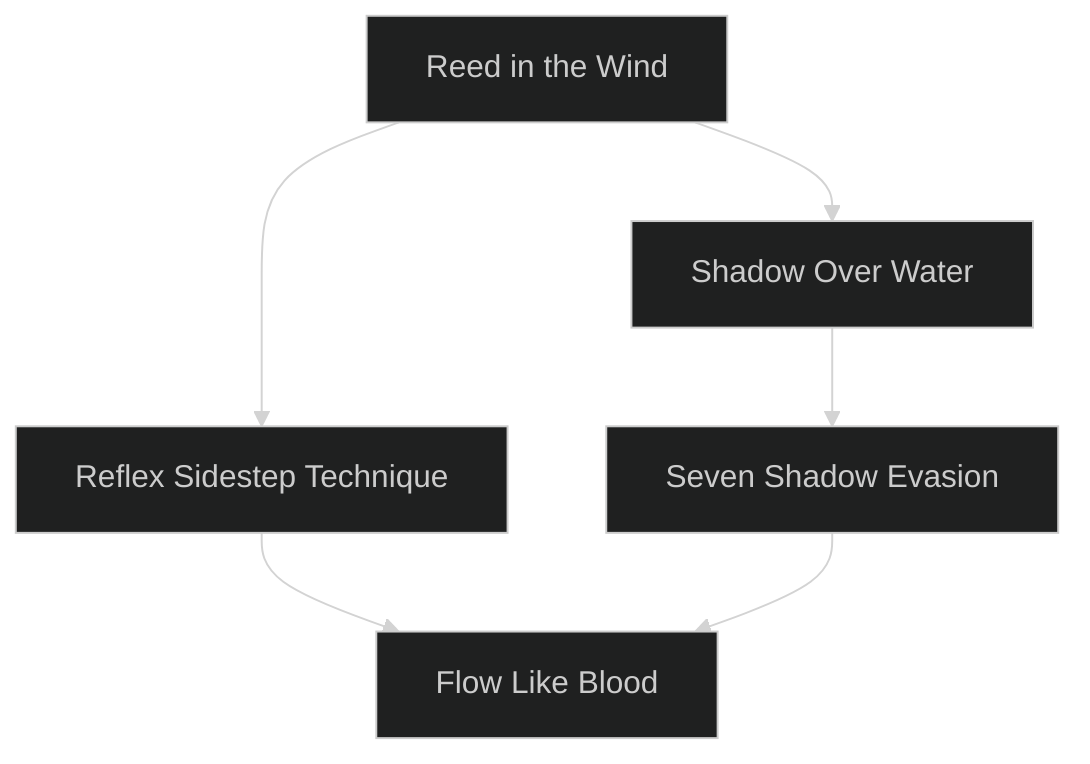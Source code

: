---
config:
  theme: dark
---
flowchart TD

    reed_in_the_wind[Reed in the Wind]
    click reed_in_the_wind callback "
        Reed in the Wind<br>
        <br>
        Cost: 1 mote per 2 dice
        Duration: Instant
        Type: Reflexive
        Minimum Dodge: 2
        Minimum Essence: 1
        Prerequisite Charms: None
        The Exalted lets Essence flow through her body, making
        her motions as smooth as those of reeds and willows in the
        wind. For each mote spent, add 2 dice to an attempt to dodge
        an attack that the character can anticipate coming. A character
        cannot gain more dice than her regular Dexterity +
        Dodge pool. The player must declare she is using this Charm
        and how much Essence she will spend on it before her
        character's opponent makes his attack roll. If there are an odd
        number of dice in the characters Dexterity + Dodge pool, the
        fractional mote left over after buying the last die is lost.
        "

    shadow_over_water[Shadow Over Water]
    reed_in_the_wind --> shadow_over_water
    click shadow_over_water callback "
        Shadow Over Water<br>
        <br>
        Cost: 2 motes<br>
        Duration: Instant<br>
        Type: Reflexive<br>
        Minimum Dodge: 3<br>
        Minimum Essence: 1<br>
        Prerequisite Charms: Reed in the Wind<br>
        <br>
        Like shadows over water, the Exalted moves with perfect,
        fluid grace and speed. The character may dodge a single
        attack that he can anticipate with his full Dexterity + Dodge
        pool. Characters must spend the Essence for Shadow Over
        Water before his opponent makes her attack roll.
        "

    seven_shadow_evasion[Seven Shadow Evasion]
    shadow_over_water --> seven_shadow_evasion
    click seven_shadow_evasion callback "
        Seven Shadow Evasion<br>
        <br>
        Cost: 6 motes<br>
        Duration: Instant<br>
        Type: Reflexive<br>
        Minimum Dodge: 5<br>
        Minimum Essence: 1<br>
        Prerequisite Charms: Shadow Over Water<br>
        <br>
        From Shadows Over Water to shadow itself, the
        character is too quick to be hit at all. The character can use
        this Charm to evade, without the need for a roll, any single
        attack that she can anticipate, even one that has an area
        of effect. A character must invoke Seven Shadow Evasion
        before her opponent makes his attack roll.
        "

    reflex_sidestep_technique[Reflex Sidestep Technique]
    reed_in_the_wind --> reflex_sidestep_technique
    click reflex_sidestep_technique callback "
        Reflex Sidestep Technique<br>
        <br>
        Cost: 2 motes<br>
        Duration: Instant<br>
        Type: Reflexive<br>
        Minimum Dodge: 3<br>
        Minimum Essence: 1<br>
        Prerequisite Charms: Reed in the Wind<br>
        <br>
        The character's attunement to the interaction of her
        anima with the ambient Essence of Creation makes her
        preternaturally aware of her surroundings. By using this
        Charm, she may dodge attacks that she is not even aware of.
        If the character is attacked, even by an attack she does not
        anticipate, she may spend 2 motes of Essence to attempt to
        evade the attack. The character's dice pool for dodging such
        attacks is equal to (2 x her permanent Essence score).
        Reflex Sidestep Technique cannot be used as part of
        a Combo with other Dodge Charms. Although the character
        does not perceive the situation until she has already
        dodged, the player may choose whether or not the character
        spends the Essence to dodge the blow. If she chooses to
        dodge, she must spend the Essence to do so before the
        attacker makes his roll.
        "

    flow_like_blood[Flow Like Blood]
    reflex_sidestep_technique --> flow_like_blood
    seven_shadow_evasion --> flow_like_blood
    click flow_like_blood callback "
        Flow Like Blood<br>
        <br>
        Cost: 5 motes, 1 Willpower<br>
        Duration: One scene<br>
        Type: Simple<br>
        Minimum Dodge: 5<br>
        Minimum Essence: 3<br>
        Prerequisite Charms: Reflex Sidestep Technique, Seven Shadow Evasion<br>
        <br>
        The character permeates his being with Essence,
        becoming partly atomized. He moves with an impossible
        fluid grace, and those attacks that he cannot dodge often
        pass harmlessly through his dreamlike body. For the rest of
        the scene, the character may use his full Dexterity + Dodge
        dice pool to dodge all physical attacks, perceived or not.
        "